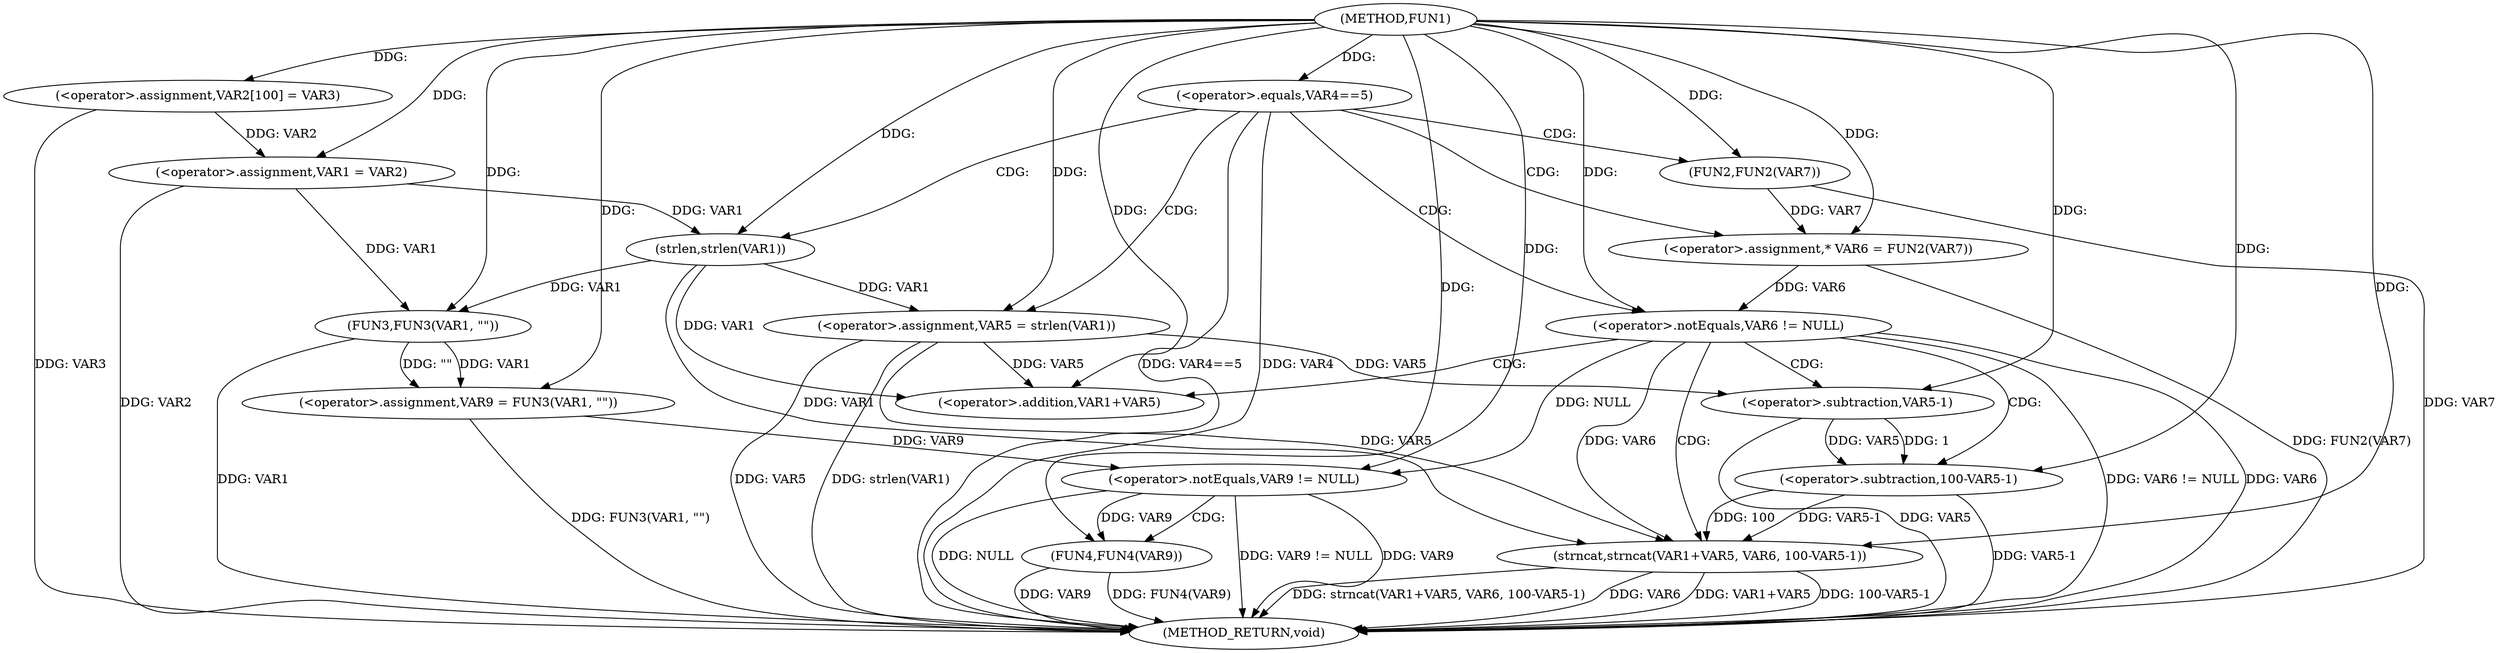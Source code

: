digraph FUN1 {  
"1000100" [label = "(METHOD,FUN1)" ]
"1000155" [label = "(METHOD_RETURN,void)" ]
"1000104" [label = "(<operator>.assignment,VAR2[100] = VAR3)" ]
"1000107" [label = "(<operator>.assignment,VAR1 = VAR2)" ]
"1000111" [label = "(<operator>.equals,VAR4==5)" ]
"1000117" [label = "(<operator>.assignment,VAR5 = strlen(VAR1))" ]
"1000119" [label = "(strlen,strlen(VAR1))" ]
"1000122" [label = "(<operator>.assignment,* VAR6 = FUN2(VAR7))" ]
"1000124" [label = "(FUN2,FUN2(VAR7))" ]
"1000127" [label = "(<operator>.notEquals,VAR6 != NULL)" ]
"1000131" [label = "(strncat,strncat(VAR1+VAR5, VAR6, 100-VAR5-1))" ]
"1000132" [label = "(<operator>.addition,VAR1+VAR5)" ]
"1000136" [label = "(<operator>.subtraction,100-VAR5-1)" ]
"1000138" [label = "(<operator>.subtraction,VAR5-1)" ]
"1000143" [label = "(<operator>.assignment,VAR9 = FUN3(VAR1, \"\"))" ]
"1000145" [label = "(FUN3,FUN3(VAR1, \"\"))" ]
"1000149" [label = "(<operator>.notEquals,VAR9 != NULL)" ]
"1000153" [label = "(FUN4,FUN4(VAR9))" ]
  "1000124" -> "1000155"  [ label = "DDG: VAR7"] 
  "1000149" -> "1000155"  [ label = "DDG: VAR9 != NULL"] 
  "1000117" -> "1000155"  [ label = "DDG: VAR5"] 
  "1000111" -> "1000155"  [ label = "DDG: VAR4"] 
  "1000153" -> "1000155"  [ label = "DDG: VAR9"] 
  "1000131" -> "1000155"  [ label = "DDG: VAR6"] 
  "1000149" -> "1000155"  [ label = "DDG: VAR9"] 
  "1000117" -> "1000155"  [ label = "DDG: strlen(VAR1)"] 
  "1000145" -> "1000155"  [ label = "DDG: VAR1"] 
  "1000111" -> "1000155"  [ label = "DDG: VAR4==5"] 
  "1000149" -> "1000155"  [ label = "DDG: NULL"] 
  "1000131" -> "1000155"  [ label = "DDG: VAR1+VAR5"] 
  "1000138" -> "1000155"  [ label = "DDG: VAR5"] 
  "1000127" -> "1000155"  [ label = "DDG: VAR6 != NULL"] 
  "1000153" -> "1000155"  [ label = "DDG: FUN4(VAR9)"] 
  "1000131" -> "1000155"  [ label = "DDG: 100-VAR5-1"] 
  "1000143" -> "1000155"  [ label = "DDG: FUN3(VAR1, \"\")"] 
  "1000127" -> "1000155"  [ label = "DDG: VAR6"] 
  "1000136" -> "1000155"  [ label = "DDG: VAR5-1"] 
  "1000104" -> "1000155"  [ label = "DDG: VAR3"] 
  "1000107" -> "1000155"  [ label = "DDG: VAR2"] 
  "1000131" -> "1000155"  [ label = "DDG: strncat(VAR1+VAR5, VAR6, 100-VAR5-1)"] 
  "1000122" -> "1000155"  [ label = "DDG: FUN2(VAR7)"] 
  "1000100" -> "1000104"  [ label = "DDG: "] 
  "1000104" -> "1000107"  [ label = "DDG: VAR2"] 
  "1000100" -> "1000107"  [ label = "DDG: "] 
  "1000100" -> "1000111"  [ label = "DDG: "] 
  "1000119" -> "1000117"  [ label = "DDG: VAR1"] 
  "1000100" -> "1000117"  [ label = "DDG: "] 
  "1000107" -> "1000119"  [ label = "DDG: VAR1"] 
  "1000100" -> "1000119"  [ label = "DDG: "] 
  "1000124" -> "1000122"  [ label = "DDG: VAR7"] 
  "1000100" -> "1000122"  [ label = "DDG: "] 
  "1000100" -> "1000124"  [ label = "DDG: "] 
  "1000122" -> "1000127"  [ label = "DDG: VAR6"] 
  "1000100" -> "1000127"  [ label = "DDG: "] 
  "1000119" -> "1000131"  [ label = "DDG: VAR1"] 
  "1000100" -> "1000131"  [ label = "DDG: "] 
  "1000117" -> "1000131"  [ label = "DDG: VAR5"] 
  "1000119" -> "1000132"  [ label = "DDG: VAR1"] 
  "1000100" -> "1000132"  [ label = "DDG: "] 
  "1000117" -> "1000132"  [ label = "DDG: VAR5"] 
  "1000127" -> "1000131"  [ label = "DDG: VAR6"] 
  "1000136" -> "1000131"  [ label = "DDG: 100"] 
  "1000136" -> "1000131"  [ label = "DDG: VAR5-1"] 
  "1000100" -> "1000136"  [ label = "DDG: "] 
  "1000138" -> "1000136"  [ label = "DDG: VAR5"] 
  "1000138" -> "1000136"  [ label = "DDG: 1"] 
  "1000100" -> "1000138"  [ label = "DDG: "] 
  "1000117" -> "1000138"  [ label = "DDG: VAR5"] 
  "1000145" -> "1000143"  [ label = "DDG: VAR1"] 
  "1000145" -> "1000143"  [ label = "DDG: \"\""] 
  "1000100" -> "1000143"  [ label = "DDG: "] 
  "1000107" -> "1000145"  [ label = "DDG: VAR1"] 
  "1000119" -> "1000145"  [ label = "DDG: VAR1"] 
  "1000100" -> "1000145"  [ label = "DDG: "] 
  "1000143" -> "1000149"  [ label = "DDG: VAR9"] 
  "1000100" -> "1000149"  [ label = "DDG: "] 
  "1000127" -> "1000149"  [ label = "DDG: NULL"] 
  "1000149" -> "1000153"  [ label = "DDG: VAR9"] 
  "1000100" -> "1000153"  [ label = "DDG: "] 
  "1000111" -> "1000124"  [ label = "CDG: "] 
  "1000111" -> "1000119"  [ label = "CDG: "] 
  "1000111" -> "1000117"  [ label = "CDG: "] 
  "1000111" -> "1000127"  [ label = "CDG: "] 
  "1000111" -> "1000122"  [ label = "CDG: "] 
  "1000127" -> "1000132"  [ label = "CDG: "] 
  "1000127" -> "1000131"  [ label = "CDG: "] 
  "1000127" -> "1000136"  [ label = "CDG: "] 
  "1000127" -> "1000138"  [ label = "CDG: "] 
  "1000149" -> "1000153"  [ label = "CDG: "] 
}

